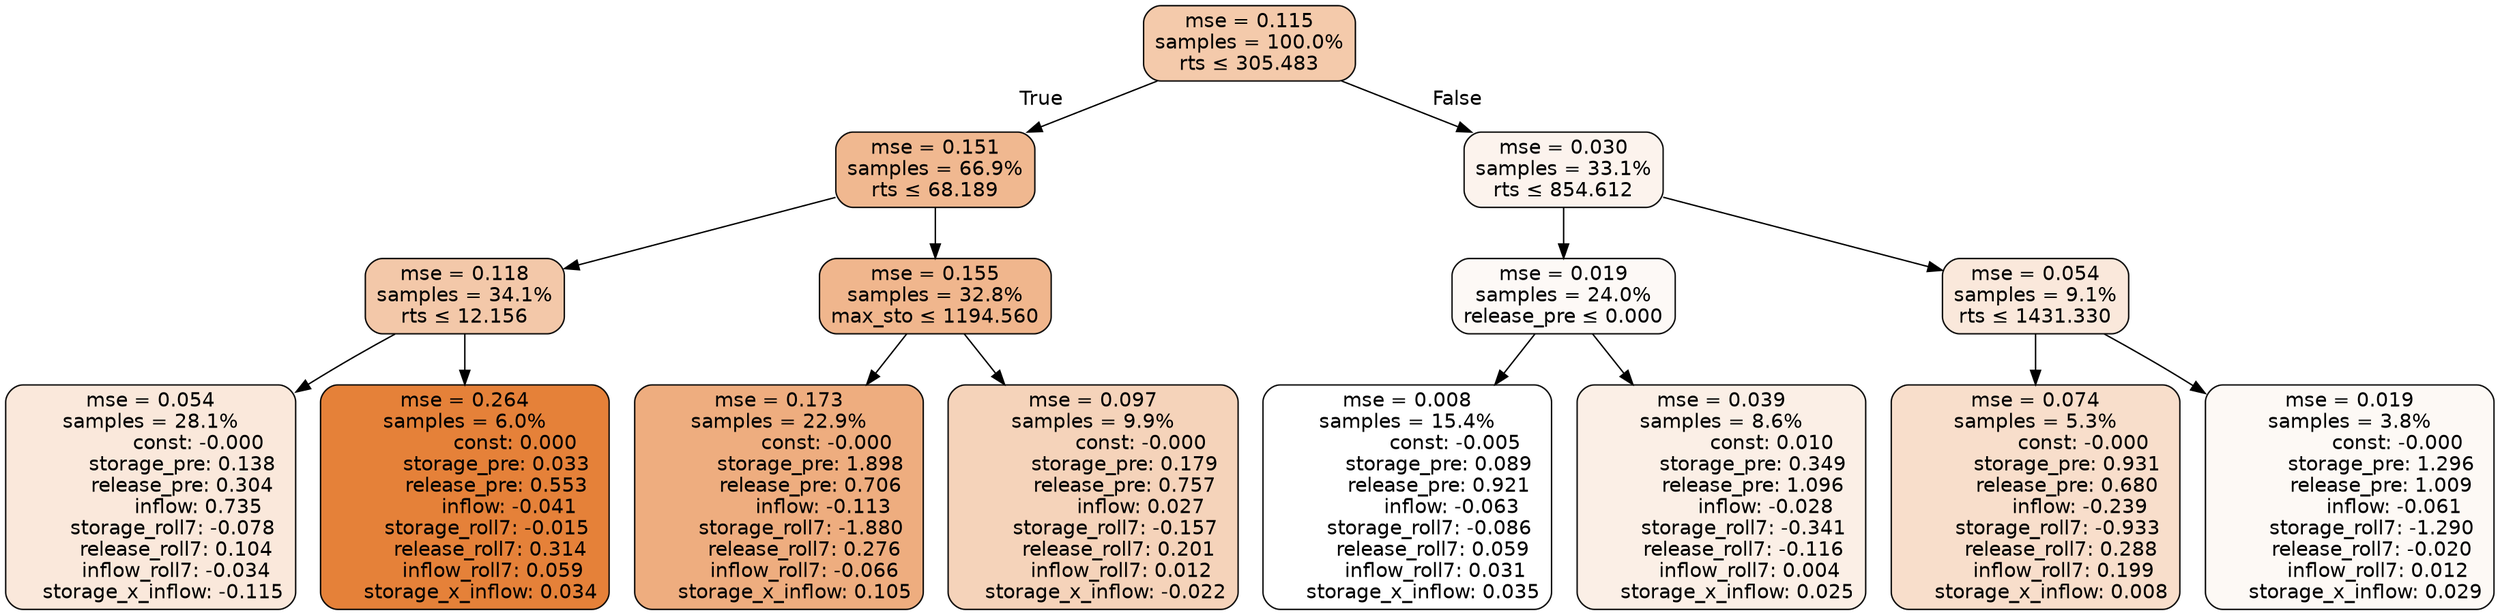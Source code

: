digraph tree {
bgcolor="transparent"
node [shape=rectangle, style="filled, rounded", color="black", fontname=helvetica] ;
edge [fontname=helvetica] ;
	"0" [label="mse = 0.115
samples = 100.0%
rts &le; 305.483", fillcolor="#f4caab"]
	"1" [label="mse = 0.151
samples = 66.9%
rts &le; 68.189", fillcolor="#f0b890"]
	"2" [label="mse = 0.118
samples = 34.1%
rts &le; 12.156", fillcolor="#f3c8a9"]
	"3" [label="mse = 0.054
samples = 28.1%
               const: -0.000
          storage_pre: 0.138
          release_pre: 0.304
               inflow: 0.735
       storage_roll7: -0.078
        release_roll7: 0.104
        inflow_roll7: -0.034
    storage_x_inflow: -0.115", fillcolor="#fae8db"]
	"4" [label="mse = 0.264
samples = 6.0%
                const: 0.000
          storage_pre: 0.033
          release_pre: 0.553
              inflow: -0.041
       storage_roll7: -0.015
        release_roll7: 0.314
         inflow_roll7: 0.059
     storage_x_inflow: 0.034", fillcolor="#e58139"]
	"5" [label="mse = 0.155
samples = 32.8%
max_sto &le; 1194.560", fillcolor="#f0b68d"]
	"6" [label="mse = 0.173
samples = 22.9%
               const: -0.000
          storage_pre: 1.898
          release_pre: 0.706
              inflow: -0.113
       storage_roll7: -1.880
        release_roll7: 0.276
        inflow_roll7: -0.066
     storage_x_inflow: 0.105", fillcolor="#eead7f"]
	"7" [label="mse = 0.097
samples = 9.9%
               const: -0.000
          storage_pre: 0.179
          release_pre: 0.757
               inflow: 0.027
       storage_roll7: -0.157
        release_roll7: 0.201
         inflow_roll7: 0.012
    storage_x_inflow: -0.022", fillcolor="#f5d3ba"]
	"8" [label="mse = 0.030
samples = 33.1%
rts &le; 854.612", fillcolor="#fcf3ed"]
	"9" [label="mse = 0.019
samples = 24.0%
release_pre &le; 0.000", fillcolor="#fdf9f6"]
	"10" [label="mse = 0.008
samples = 15.4%
               const: -0.005
          storage_pre: 0.089
          release_pre: 0.921
              inflow: -0.063
       storage_roll7: -0.086
        release_roll7: 0.059
         inflow_roll7: 0.031
     storage_x_inflow: 0.035", fillcolor="#ffffff"]
	"11" [label="mse = 0.039
samples = 8.6%
                const: 0.010
          storage_pre: 0.349
          release_pre: 1.096
              inflow: -0.028
       storage_roll7: -0.341
       release_roll7: -0.116
         inflow_roll7: 0.004
     storage_x_inflow: 0.025", fillcolor="#fbefe6"]
	"12" [label="mse = 0.054
samples = 9.1%
rts &le; 1431.330", fillcolor="#fae8db"]
	"13" [label="mse = 0.074
samples = 5.3%
               const: -0.000
          storage_pre: 0.931
          release_pre: 0.680
              inflow: -0.239
       storage_roll7: -0.933
        release_roll7: 0.288
         inflow_roll7: 0.199
     storage_x_inflow: 0.008", fillcolor="#f8decb"]
	"14" [label="mse = 0.019
samples = 3.8%
               const: -0.000
          storage_pre: 1.296
          release_pre: 1.009
              inflow: -0.061
       storage_roll7: -1.290
       release_roll7: -0.020
         inflow_roll7: 0.012
     storage_x_inflow: 0.029", fillcolor="#fdf9f5"]

	"0" -> "1" [labeldistance=2.5, labelangle=45, headlabel="True"]
	"1" -> "2"
	"2" -> "3"
	"2" -> "4"
	"1" -> "5"
	"5" -> "6"
	"5" -> "7"
	"0" -> "8" [labeldistance=2.5, labelangle=-45, headlabel="False"]
	"8" -> "9"
	"9" -> "10"
	"9" -> "11"
	"8" -> "12"
	"12" -> "13"
	"12" -> "14"
}